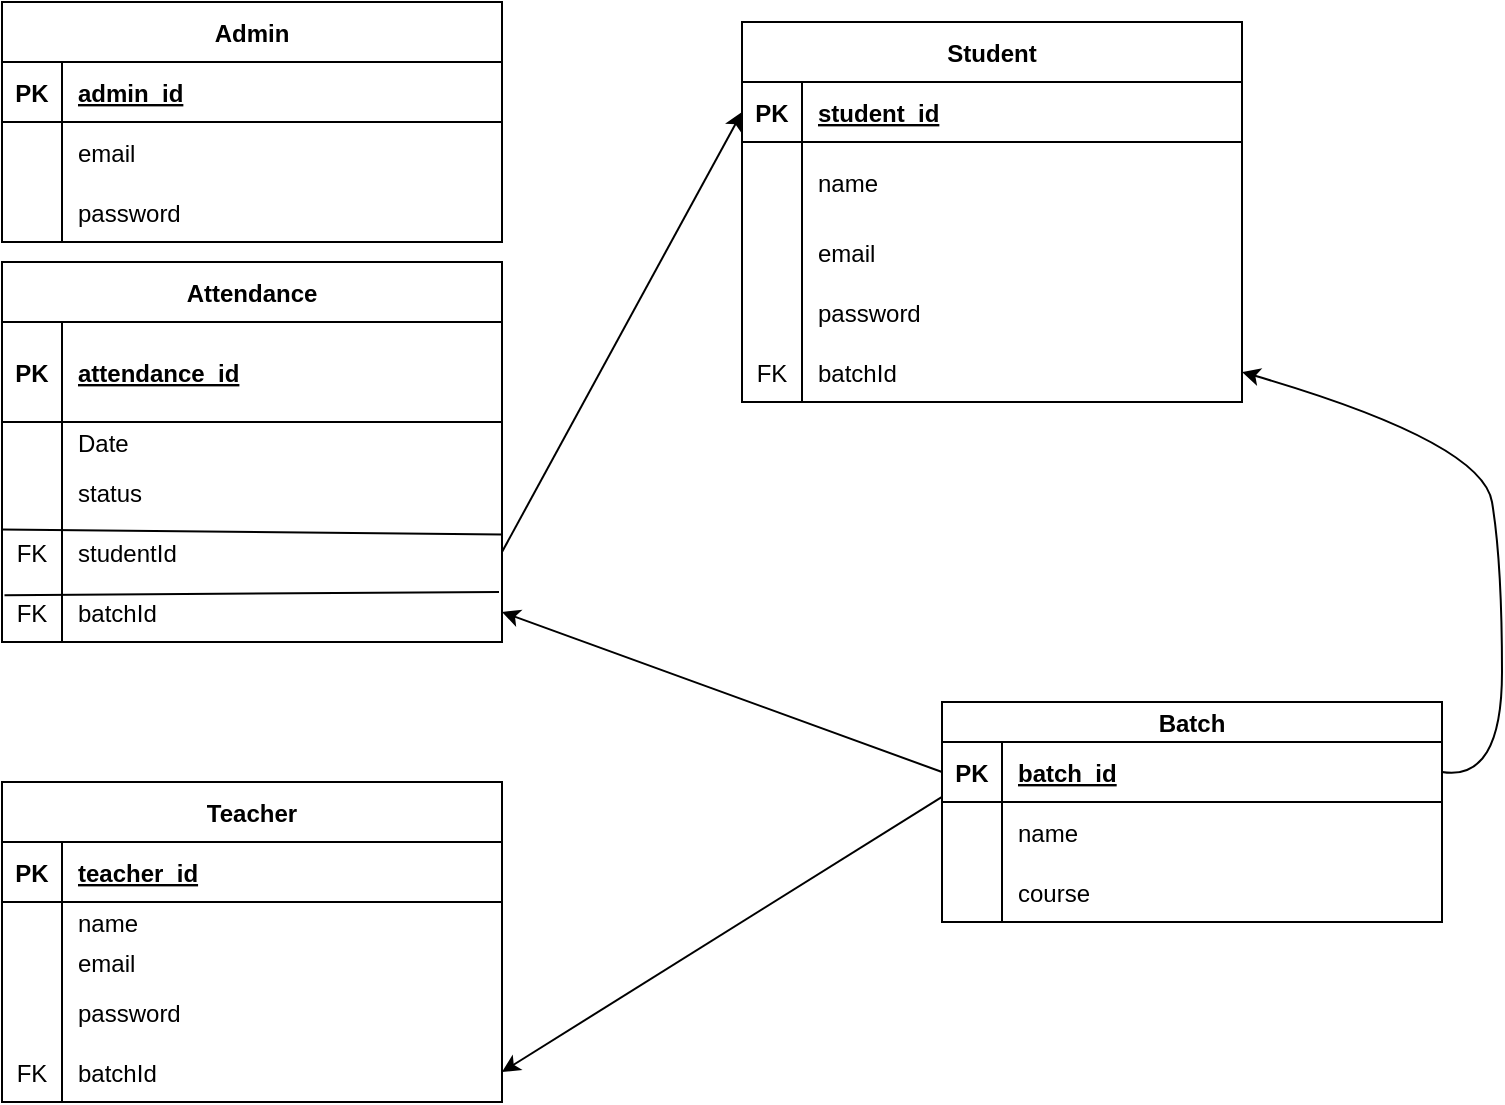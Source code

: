 <mxfile version="21.5.0" type="device">
  <diagram id="R2lEEEUBdFMjLlhIrx00" name="Page-1">
    <mxGraphModel dx="1050" dy="587" grid="1" gridSize="10" guides="1" tooltips="1" connect="1" arrows="1" fold="1" page="1" pageScale="1" pageWidth="850" pageHeight="1100" math="0" shadow="0" extFonts="Permanent Marker^https://fonts.googleapis.com/css?family=Permanent+Marker">
      <root>
        <mxCell id="0" />
        <mxCell id="1" parent="0" />
        <mxCell id="C-vyLk0tnHw3VtMMgP7b-13" value="Student" style="shape=table;startSize=30;container=1;collapsible=1;childLayout=tableLayout;fixedRows=1;rowLines=0;fontStyle=1;align=center;resizeLast=1;" parent="1" vertex="1">
          <mxGeometry x="450" y="30" width="250" height="190" as="geometry" />
        </mxCell>
        <mxCell id="C-vyLk0tnHw3VtMMgP7b-14" value="" style="shape=partialRectangle;collapsible=0;dropTarget=0;pointerEvents=0;fillColor=none;points=[[0,0.5],[1,0.5]];portConstraint=eastwest;top=0;left=0;right=0;bottom=1;" parent="C-vyLk0tnHw3VtMMgP7b-13" vertex="1">
          <mxGeometry y="30" width="250" height="30" as="geometry" />
        </mxCell>
        <mxCell id="C-vyLk0tnHw3VtMMgP7b-15" value="PK" style="shape=partialRectangle;overflow=hidden;connectable=0;fillColor=none;top=0;left=0;bottom=0;right=0;fontStyle=1;" parent="C-vyLk0tnHw3VtMMgP7b-14" vertex="1">
          <mxGeometry width="30" height="30" as="geometry">
            <mxRectangle width="30" height="30" as="alternateBounds" />
          </mxGeometry>
        </mxCell>
        <mxCell id="C-vyLk0tnHw3VtMMgP7b-16" value="student_id" style="shape=partialRectangle;overflow=hidden;connectable=0;fillColor=none;top=0;left=0;bottom=0;right=0;align=left;spacingLeft=6;fontStyle=5;" parent="C-vyLk0tnHw3VtMMgP7b-14" vertex="1">
          <mxGeometry x="30" width="220" height="30" as="geometry">
            <mxRectangle width="220" height="30" as="alternateBounds" />
          </mxGeometry>
        </mxCell>
        <mxCell id="C-vyLk0tnHw3VtMMgP7b-17" value="" style="shape=partialRectangle;collapsible=0;dropTarget=0;pointerEvents=0;fillColor=none;points=[[0,0.5],[1,0.5]];portConstraint=eastwest;top=0;left=0;right=0;bottom=0;" parent="C-vyLk0tnHw3VtMMgP7b-13" vertex="1">
          <mxGeometry y="60" width="250" height="40" as="geometry" />
        </mxCell>
        <mxCell id="C-vyLk0tnHw3VtMMgP7b-18" value="" style="shape=partialRectangle;overflow=hidden;connectable=0;fillColor=none;top=0;left=0;bottom=0;right=0;" parent="C-vyLk0tnHw3VtMMgP7b-17" vertex="1">
          <mxGeometry width="30" height="40" as="geometry">
            <mxRectangle width="30" height="40" as="alternateBounds" />
          </mxGeometry>
        </mxCell>
        <mxCell id="C-vyLk0tnHw3VtMMgP7b-19" value="name" style="shape=partialRectangle;overflow=hidden;connectable=0;fillColor=none;top=0;left=0;bottom=0;right=0;align=left;spacingLeft=6;" parent="C-vyLk0tnHw3VtMMgP7b-17" vertex="1">
          <mxGeometry x="30" width="220" height="40" as="geometry">
            <mxRectangle width="220" height="40" as="alternateBounds" />
          </mxGeometry>
        </mxCell>
        <mxCell id="C-vyLk0tnHw3VtMMgP7b-20" value="" style="shape=partialRectangle;collapsible=0;dropTarget=0;pointerEvents=0;fillColor=none;points=[[0,0.5],[1,0.5]];portConstraint=eastwest;top=0;left=0;right=0;bottom=0;" parent="C-vyLk0tnHw3VtMMgP7b-13" vertex="1">
          <mxGeometry y="100" width="250" height="30" as="geometry" />
        </mxCell>
        <mxCell id="C-vyLk0tnHw3VtMMgP7b-21" value="" style="shape=partialRectangle;overflow=hidden;connectable=0;fillColor=none;top=0;left=0;bottom=0;right=0;" parent="C-vyLk0tnHw3VtMMgP7b-20" vertex="1">
          <mxGeometry width="30" height="30" as="geometry">
            <mxRectangle width="30" height="30" as="alternateBounds" />
          </mxGeometry>
        </mxCell>
        <mxCell id="C-vyLk0tnHw3VtMMgP7b-22" value="email" style="shape=partialRectangle;overflow=hidden;connectable=0;fillColor=none;top=0;left=0;bottom=0;right=0;align=left;spacingLeft=6;" parent="C-vyLk0tnHw3VtMMgP7b-20" vertex="1">
          <mxGeometry x="30" width="220" height="30" as="geometry">
            <mxRectangle width="220" height="30" as="alternateBounds" />
          </mxGeometry>
        </mxCell>
        <mxCell id="_tMUHKQVkw8vl4iMvuYy-37" value="" style="shape=partialRectangle;collapsible=0;dropTarget=0;pointerEvents=0;fillColor=none;points=[[0,0.5],[1,0.5]];portConstraint=eastwest;top=0;left=0;right=0;bottom=0;" parent="C-vyLk0tnHw3VtMMgP7b-13" vertex="1">
          <mxGeometry y="130" width="250" height="30" as="geometry" />
        </mxCell>
        <mxCell id="_tMUHKQVkw8vl4iMvuYy-38" value="" style="shape=partialRectangle;overflow=hidden;connectable=0;fillColor=none;top=0;left=0;bottom=0;right=0;" parent="_tMUHKQVkw8vl4iMvuYy-37" vertex="1">
          <mxGeometry width="30" height="30" as="geometry">
            <mxRectangle width="30" height="30" as="alternateBounds" />
          </mxGeometry>
        </mxCell>
        <mxCell id="_tMUHKQVkw8vl4iMvuYy-39" value="password" style="shape=partialRectangle;overflow=hidden;connectable=0;fillColor=none;top=0;left=0;bottom=0;right=0;align=left;spacingLeft=6;" parent="_tMUHKQVkw8vl4iMvuYy-37" vertex="1">
          <mxGeometry x="30" width="220" height="30" as="geometry">
            <mxRectangle width="220" height="30" as="alternateBounds" />
          </mxGeometry>
        </mxCell>
        <mxCell id="_tMUHKQVkw8vl4iMvuYy-40" value="" style="shape=partialRectangle;collapsible=0;dropTarget=0;pointerEvents=0;fillColor=none;points=[[0,0.5],[1,0.5]];portConstraint=eastwest;top=0;left=0;right=0;bottom=0;" parent="C-vyLk0tnHw3VtMMgP7b-13" vertex="1">
          <mxGeometry y="160" width="250" height="30" as="geometry" />
        </mxCell>
        <mxCell id="_tMUHKQVkw8vl4iMvuYy-41" value="FK" style="shape=partialRectangle;overflow=hidden;connectable=0;fillColor=none;top=0;left=0;bottom=0;right=0;" parent="_tMUHKQVkw8vl4iMvuYy-40" vertex="1">
          <mxGeometry width="30" height="30" as="geometry">
            <mxRectangle width="30" height="30" as="alternateBounds" />
          </mxGeometry>
        </mxCell>
        <mxCell id="_tMUHKQVkw8vl4iMvuYy-42" value="batchId" style="shape=partialRectangle;overflow=hidden;connectable=0;fillColor=none;top=0;left=0;bottom=0;right=0;align=left;spacingLeft=6;" parent="_tMUHKQVkw8vl4iMvuYy-40" vertex="1">
          <mxGeometry x="30" width="220" height="30" as="geometry">
            <mxRectangle width="220" height="30" as="alternateBounds" />
          </mxGeometry>
        </mxCell>
        <mxCell id="C-vyLk0tnHw3VtMMgP7b-23" value="Admin" style="shape=table;startSize=30;container=1;collapsible=1;childLayout=tableLayout;fixedRows=1;rowLines=0;fontStyle=1;align=center;resizeLast=1;" parent="1" vertex="1">
          <mxGeometry x="80" y="20" width="250" height="120" as="geometry" />
        </mxCell>
        <mxCell id="C-vyLk0tnHw3VtMMgP7b-24" value="" style="shape=partialRectangle;collapsible=0;dropTarget=0;pointerEvents=0;fillColor=none;points=[[0,0.5],[1,0.5]];portConstraint=eastwest;top=0;left=0;right=0;bottom=1;" parent="C-vyLk0tnHw3VtMMgP7b-23" vertex="1">
          <mxGeometry y="30" width="250" height="30" as="geometry" />
        </mxCell>
        <mxCell id="C-vyLk0tnHw3VtMMgP7b-25" value="PK" style="shape=partialRectangle;overflow=hidden;connectable=0;fillColor=none;top=0;left=0;bottom=0;right=0;fontStyle=1;" parent="C-vyLk0tnHw3VtMMgP7b-24" vertex="1">
          <mxGeometry width="30" height="30" as="geometry">
            <mxRectangle width="30" height="30" as="alternateBounds" />
          </mxGeometry>
        </mxCell>
        <mxCell id="C-vyLk0tnHw3VtMMgP7b-26" value="admin_id" style="shape=partialRectangle;overflow=hidden;connectable=0;fillColor=none;top=0;left=0;bottom=0;right=0;align=left;spacingLeft=6;fontStyle=5;" parent="C-vyLk0tnHw3VtMMgP7b-24" vertex="1">
          <mxGeometry x="30" width="220" height="30" as="geometry">
            <mxRectangle width="220" height="30" as="alternateBounds" />
          </mxGeometry>
        </mxCell>
        <mxCell id="C-vyLk0tnHw3VtMMgP7b-27" value="" style="shape=partialRectangle;collapsible=0;dropTarget=0;pointerEvents=0;fillColor=none;points=[[0,0.5],[1,0.5]];portConstraint=eastwest;top=0;left=0;right=0;bottom=0;" parent="C-vyLk0tnHw3VtMMgP7b-23" vertex="1">
          <mxGeometry y="60" width="250" height="30" as="geometry" />
        </mxCell>
        <mxCell id="C-vyLk0tnHw3VtMMgP7b-28" value="" style="shape=partialRectangle;overflow=hidden;connectable=0;fillColor=none;top=0;left=0;bottom=0;right=0;" parent="C-vyLk0tnHw3VtMMgP7b-27" vertex="1">
          <mxGeometry width="30" height="30" as="geometry">
            <mxRectangle width="30" height="30" as="alternateBounds" />
          </mxGeometry>
        </mxCell>
        <mxCell id="C-vyLk0tnHw3VtMMgP7b-29" value="email" style="shape=partialRectangle;overflow=hidden;connectable=0;fillColor=none;top=0;left=0;bottom=0;right=0;align=left;spacingLeft=6;" parent="C-vyLk0tnHw3VtMMgP7b-27" vertex="1">
          <mxGeometry x="30" width="220" height="30" as="geometry">
            <mxRectangle width="220" height="30" as="alternateBounds" />
          </mxGeometry>
        </mxCell>
        <mxCell id="_tMUHKQVkw8vl4iMvuYy-61" value="" style="shape=partialRectangle;collapsible=0;dropTarget=0;pointerEvents=0;fillColor=none;points=[[0,0.5],[1,0.5]];portConstraint=eastwest;top=0;left=0;right=0;bottom=0;" parent="C-vyLk0tnHw3VtMMgP7b-23" vertex="1">
          <mxGeometry y="90" width="250" height="30" as="geometry" />
        </mxCell>
        <mxCell id="_tMUHKQVkw8vl4iMvuYy-62" value="" style="shape=partialRectangle;overflow=hidden;connectable=0;fillColor=none;top=0;left=0;bottom=0;right=0;" parent="_tMUHKQVkw8vl4iMvuYy-61" vertex="1">
          <mxGeometry width="30" height="30" as="geometry">
            <mxRectangle width="30" height="30" as="alternateBounds" />
          </mxGeometry>
        </mxCell>
        <mxCell id="_tMUHKQVkw8vl4iMvuYy-63" value="password" style="shape=partialRectangle;overflow=hidden;connectable=0;fillColor=none;top=0;left=0;bottom=0;right=0;align=left;spacingLeft=6;" parent="_tMUHKQVkw8vl4iMvuYy-61" vertex="1">
          <mxGeometry x="30" width="220" height="30" as="geometry">
            <mxRectangle width="220" height="30" as="alternateBounds" />
          </mxGeometry>
        </mxCell>
        <mxCell id="_tMUHKQVkw8vl4iMvuYy-1" value="Attendance" style="shape=table;startSize=30;container=1;collapsible=1;childLayout=tableLayout;fixedRows=1;rowLines=0;fontStyle=1;align=center;resizeLast=1;" parent="1" vertex="1">
          <mxGeometry x="80" y="150" width="250" height="190" as="geometry" />
        </mxCell>
        <mxCell id="_tMUHKQVkw8vl4iMvuYy-2" value="" style="shape=partialRectangle;collapsible=0;dropTarget=0;pointerEvents=0;fillColor=none;points=[[0,0.5],[1,0.5]];portConstraint=eastwest;top=0;left=0;right=0;bottom=1;" parent="_tMUHKQVkw8vl4iMvuYy-1" vertex="1">
          <mxGeometry y="30" width="250" height="50" as="geometry" />
        </mxCell>
        <mxCell id="_tMUHKQVkw8vl4iMvuYy-3" value="PK" style="shape=partialRectangle;overflow=hidden;connectable=0;fillColor=none;top=0;left=0;bottom=0;right=0;fontStyle=1;" parent="_tMUHKQVkw8vl4iMvuYy-2" vertex="1">
          <mxGeometry width="30" height="50" as="geometry">
            <mxRectangle width="30" height="50" as="alternateBounds" />
          </mxGeometry>
        </mxCell>
        <mxCell id="_tMUHKQVkw8vl4iMvuYy-4" value="attendance_id" style="shape=partialRectangle;overflow=hidden;connectable=0;fillColor=none;top=0;left=0;bottom=0;right=0;align=left;spacingLeft=6;fontStyle=5;" parent="_tMUHKQVkw8vl4iMvuYy-2" vertex="1">
          <mxGeometry x="30" width="220" height="50" as="geometry">
            <mxRectangle width="220" height="50" as="alternateBounds" />
          </mxGeometry>
        </mxCell>
        <mxCell id="_tMUHKQVkw8vl4iMvuYy-5" value="" style="shape=partialRectangle;collapsible=0;dropTarget=0;pointerEvents=0;fillColor=none;points=[[0,0.5],[1,0.5]];portConstraint=eastwest;top=0;left=0;right=0;bottom=0;" parent="_tMUHKQVkw8vl4iMvuYy-1" vertex="1">
          <mxGeometry y="80" width="250" height="20" as="geometry" />
        </mxCell>
        <mxCell id="_tMUHKQVkw8vl4iMvuYy-6" value="" style="shape=partialRectangle;overflow=hidden;connectable=0;fillColor=none;top=0;left=0;bottom=0;right=0;" parent="_tMUHKQVkw8vl4iMvuYy-5" vertex="1">
          <mxGeometry width="30" height="20" as="geometry">
            <mxRectangle width="30" height="20" as="alternateBounds" />
          </mxGeometry>
        </mxCell>
        <mxCell id="_tMUHKQVkw8vl4iMvuYy-7" value="Date   " style="shape=partialRectangle;overflow=hidden;connectable=0;fillColor=none;top=0;left=0;bottom=0;right=0;align=left;spacingLeft=6;" parent="_tMUHKQVkw8vl4iMvuYy-5" vertex="1">
          <mxGeometry x="30" width="220" height="20" as="geometry">
            <mxRectangle width="220" height="20" as="alternateBounds" />
          </mxGeometry>
        </mxCell>
        <mxCell id="_tMUHKQVkw8vl4iMvuYy-8" value="" style="shape=partialRectangle;collapsible=0;dropTarget=0;pointerEvents=0;fillColor=none;points=[[0,0.5],[1,0.5]];portConstraint=eastwest;top=0;left=0;right=0;bottom=0;" parent="_tMUHKQVkw8vl4iMvuYy-1" vertex="1">
          <mxGeometry y="100" width="250" height="30" as="geometry" />
        </mxCell>
        <mxCell id="_tMUHKQVkw8vl4iMvuYy-9" value="" style="shape=partialRectangle;overflow=hidden;connectable=0;fillColor=none;top=0;left=0;bottom=0;right=0;" parent="_tMUHKQVkw8vl4iMvuYy-8" vertex="1">
          <mxGeometry width="30" height="30" as="geometry">
            <mxRectangle width="30" height="30" as="alternateBounds" />
          </mxGeometry>
        </mxCell>
        <mxCell id="_tMUHKQVkw8vl4iMvuYy-10" value="status" style="shape=partialRectangle;overflow=hidden;connectable=0;fillColor=none;top=0;left=0;bottom=0;right=0;align=left;spacingLeft=6;" parent="_tMUHKQVkw8vl4iMvuYy-8" vertex="1">
          <mxGeometry x="30" width="220" height="30" as="geometry">
            <mxRectangle width="220" height="30" as="alternateBounds" />
          </mxGeometry>
        </mxCell>
        <mxCell id="_tMUHKQVkw8vl4iMvuYy-21" value="" style="shape=partialRectangle;collapsible=0;dropTarget=0;pointerEvents=0;fillColor=none;points=[[0,0.5],[1,0.5]];portConstraint=eastwest;top=0;left=0;right=0;bottom=0;" parent="_tMUHKQVkw8vl4iMvuYy-1" vertex="1">
          <mxGeometry y="130" width="250" height="30" as="geometry" />
        </mxCell>
        <mxCell id="_tMUHKQVkw8vl4iMvuYy-22" value="FK" style="shape=partialRectangle;overflow=hidden;connectable=0;fillColor=none;top=0;left=0;bottom=0;right=0;" parent="_tMUHKQVkw8vl4iMvuYy-21" vertex="1">
          <mxGeometry width="30" height="30" as="geometry">
            <mxRectangle width="30" height="30" as="alternateBounds" />
          </mxGeometry>
        </mxCell>
        <mxCell id="_tMUHKQVkw8vl4iMvuYy-23" value="studentId" style="shape=partialRectangle;overflow=hidden;connectable=0;fillColor=none;top=0;left=0;bottom=0;right=0;align=left;spacingLeft=6;" parent="_tMUHKQVkw8vl4iMvuYy-21" vertex="1">
          <mxGeometry x="30" width="220" height="30" as="geometry">
            <mxRectangle width="220" height="30" as="alternateBounds" />
          </mxGeometry>
        </mxCell>
        <mxCell id="_tMUHKQVkw8vl4iMvuYy-24" value="" style="shape=partialRectangle;collapsible=0;dropTarget=0;pointerEvents=0;fillColor=none;points=[[0,0.5],[1,0.5]];portConstraint=eastwest;top=0;left=0;right=0;bottom=0;" parent="_tMUHKQVkw8vl4iMvuYy-1" vertex="1">
          <mxGeometry y="160" width="250" height="30" as="geometry" />
        </mxCell>
        <mxCell id="_tMUHKQVkw8vl4iMvuYy-25" value="FK" style="shape=partialRectangle;overflow=hidden;connectable=0;fillColor=none;top=0;left=0;bottom=0;right=0;" parent="_tMUHKQVkw8vl4iMvuYy-24" vertex="1">
          <mxGeometry width="30" height="30" as="geometry">
            <mxRectangle width="30" height="30" as="alternateBounds" />
          </mxGeometry>
        </mxCell>
        <mxCell id="_tMUHKQVkw8vl4iMvuYy-26" value="batchId" style="shape=partialRectangle;overflow=hidden;connectable=0;fillColor=none;top=0;left=0;bottom=0;right=0;align=left;spacingLeft=6;" parent="_tMUHKQVkw8vl4iMvuYy-24" vertex="1">
          <mxGeometry x="30" width="220" height="30" as="geometry">
            <mxRectangle width="220" height="30" as="alternateBounds" />
          </mxGeometry>
        </mxCell>
        <mxCell id="_tMUHKQVkw8vl4iMvuYy-71" value="" style="endArrow=none;html=1;rounded=0;exitX=-0.002;exitY=0.127;exitDx=0;exitDy=0;exitPerimeter=0;entryX=1;entryY=0.207;entryDx=0;entryDy=0;entryPerimeter=0;" parent="_tMUHKQVkw8vl4iMvuYy-1" source="_tMUHKQVkw8vl4iMvuYy-21" target="_tMUHKQVkw8vl4iMvuYy-21" edge="1">
          <mxGeometry width="50" height="50" relative="1" as="geometry">
            <mxPoint x="380" y="150" as="sourcePoint" />
            <mxPoint x="240" y="134" as="targetPoint" />
          </mxGeometry>
        </mxCell>
        <mxCell id="_tMUHKQVkw8vl4iMvuYy-72" value="" style="endArrow=none;html=1;rounded=0;exitX=0.005;exitY=0.22;exitDx=0;exitDy=0;exitPerimeter=0;entryX=0.994;entryY=0.167;entryDx=0;entryDy=0;entryPerimeter=0;" parent="_tMUHKQVkw8vl4iMvuYy-1" source="_tMUHKQVkw8vl4iMvuYy-24" target="_tMUHKQVkw8vl4iMvuYy-24" edge="1">
          <mxGeometry width="50" height="50" relative="1" as="geometry">
            <mxPoint x="10" y="144" as="sourcePoint" />
            <mxPoint x="260" y="146" as="targetPoint" />
            <Array as="points" />
          </mxGeometry>
        </mxCell>
        <mxCell id="_tMUHKQVkw8vl4iMvuYy-27" value="Batch" style="shape=table;startSize=20;container=1;collapsible=1;childLayout=tableLayout;fixedRows=1;rowLines=0;fontStyle=1;align=center;resizeLast=1;" parent="1" vertex="1">
          <mxGeometry x="550" y="370" width="250" height="110" as="geometry" />
        </mxCell>
        <mxCell id="_tMUHKQVkw8vl4iMvuYy-28" value="" style="shape=partialRectangle;collapsible=0;dropTarget=0;pointerEvents=0;fillColor=none;points=[[0,0.5],[1,0.5]];portConstraint=eastwest;top=0;left=0;right=0;bottom=1;" parent="_tMUHKQVkw8vl4iMvuYy-27" vertex="1">
          <mxGeometry y="20" width="250" height="30" as="geometry" />
        </mxCell>
        <mxCell id="_tMUHKQVkw8vl4iMvuYy-29" value="PK" style="shape=partialRectangle;overflow=hidden;connectable=0;fillColor=none;top=0;left=0;bottom=0;right=0;fontStyle=1;" parent="_tMUHKQVkw8vl4iMvuYy-28" vertex="1">
          <mxGeometry width="30" height="30" as="geometry">
            <mxRectangle width="30" height="30" as="alternateBounds" />
          </mxGeometry>
        </mxCell>
        <mxCell id="_tMUHKQVkw8vl4iMvuYy-30" value="batch_id" style="shape=partialRectangle;overflow=hidden;connectable=0;fillColor=none;top=0;left=0;bottom=0;right=0;align=left;spacingLeft=6;fontStyle=5;" parent="_tMUHKQVkw8vl4iMvuYy-28" vertex="1">
          <mxGeometry x="30" width="220" height="30" as="geometry">
            <mxRectangle width="220" height="30" as="alternateBounds" />
          </mxGeometry>
        </mxCell>
        <mxCell id="_tMUHKQVkw8vl4iMvuYy-31" value="" style="shape=partialRectangle;collapsible=0;dropTarget=0;pointerEvents=0;fillColor=none;points=[[0,0.5],[1,0.5]];portConstraint=eastwest;top=0;left=0;right=0;bottom=0;" parent="_tMUHKQVkw8vl4iMvuYy-27" vertex="1">
          <mxGeometry y="50" width="250" height="30" as="geometry" />
        </mxCell>
        <mxCell id="_tMUHKQVkw8vl4iMvuYy-32" value="" style="shape=partialRectangle;overflow=hidden;connectable=0;fillColor=none;top=0;left=0;bottom=0;right=0;" parent="_tMUHKQVkw8vl4iMvuYy-31" vertex="1">
          <mxGeometry width="30" height="30" as="geometry">
            <mxRectangle width="30" height="30" as="alternateBounds" />
          </mxGeometry>
        </mxCell>
        <mxCell id="_tMUHKQVkw8vl4iMvuYy-33" value="name" style="shape=partialRectangle;overflow=hidden;connectable=0;fillColor=none;top=0;left=0;bottom=0;right=0;align=left;spacingLeft=6;" parent="_tMUHKQVkw8vl4iMvuYy-31" vertex="1">
          <mxGeometry x="30" width="220" height="30" as="geometry">
            <mxRectangle width="220" height="30" as="alternateBounds" />
          </mxGeometry>
        </mxCell>
        <mxCell id="_tMUHKQVkw8vl4iMvuYy-34" value="" style="shape=partialRectangle;collapsible=0;dropTarget=0;pointerEvents=0;fillColor=none;points=[[0,0.5],[1,0.5]];portConstraint=eastwest;top=0;left=0;right=0;bottom=0;" parent="_tMUHKQVkw8vl4iMvuYy-27" vertex="1">
          <mxGeometry y="80" width="250" height="30" as="geometry" />
        </mxCell>
        <mxCell id="_tMUHKQVkw8vl4iMvuYy-35" value="" style="shape=partialRectangle;overflow=hidden;connectable=0;fillColor=none;top=0;left=0;bottom=0;right=0;" parent="_tMUHKQVkw8vl4iMvuYy-34" vertex="1">
          <mxGeometry width="30" height="30" as="geometry">
            <mxRectangle width="30" height="30" as="alternateBounds" />
          </mxGeometry>
        </mxCell>
        <mxCell id="_tMUHKQVkw8vl4iMvuYy-36" value="course" style="shape=partialRectangle;overflow=hidden;connectable=0;fillColor=none;top=0;left=0;bottom=0;right=0;align=left;spacingLeft=6;" parent="_tMUHKQVkw8vl4iMvuYy-34" vertex="1">
          <mxGeometry x="30" width="220" height="30" as="geometry">
            <mxRectangle width="220" height="30" as="alternateBounds" />
          </mxGeometry>
        </mxCell>
        <mxCell id="_tMUHKQVkw8vl4iMvuYy-45" value="Teacher" style="shape=table;startSize=30;container=1;collapsible=1;childLayout=tableLayout;fixedRows=1;rowLines=0;fontStyle=1;align=center;resizeLast=1;" parent="1" vertex="1">
          <mxGeometry x="80" y="410" width="250" height="160" as="geometry" />
        </mxCell>
        <mxCell id="_tMUHKQVkw8vl4iMvuYy-46" value="" style="shape=partialRectangle;collapsible=0;dropTarget=0;pointerEvents=0;fillColor=none;points=[[0,0.5],[1,0.5]];portConstraint=eastwest;top=0;left=0;right=0;bottom=1;" parent="_tMUHKQVkw8vl4iMvuYy-45" vertex="1">
          <mxGeometry y="30" width="250" height="30" as="geometry" />
        </mxCell>
        <mxCell id="_tMUHKQVkw8vl4iMvuYy-47" value="PK" style="shape=partialRectangle;overflow=hidden;connectable=0;fillColor=none;top=0;left=0;bottom=0;right=0;fontStyle=1;" parent="_tMUHKQVkw8vl4iMvuYy-46" vertex="1">
          <mxGeometry width="30" height="30" as="geometry">
            <mxRectangle width="30" height="30" as="alternateBounds" />
          </mxGeometry>
        </mxCell>
        <mxCell id="_tMUHKQVkw8vl4iMvuYy-48" value="teacher_id" style="shape=partialRectangle;overflow=hidden;connectable=0;fillColor=none;top=0;left=0;bottom=0;right=0;align=left;spacingLeft=6;fontStyle=5;" parent="_tMUHKQVkw8vl4iMvuYy-46" vertex="1">
          <mxGeometry x="30" width="220" height="30" as="geometry">
            <mxRectangle width="220" height="30" as="alternateBounds" />
          </mxGeometry>
        </mxCell>
        <mxCell id="_tMUHKQVkw8vl4iMvuYy-49" value="" style="shape=partialRectangle;collapsible=0;dropTarget=0;pointerEvents=0;fillColor=none;points=[[0,0.5],[1,0.5]];portConstraint=eastwest;top=0;left=0;right=0;bottom=0;" parent="_tMUHKQVkw8vl4iMvuYy-45" vertex="1">
          <mxGeometry y="60" width="250" height="20" as="geometry" />
        </mxCell>
        <mxCell id="_tMUHKQVkw8vl4iMvuYy-50" value="" style="shape=partialRectangle;overflow=hidden;connectable=0;fillColor=none;top=0;left=0;bottom=0;right=0;" parent="_tMUHKQVkw8vl4iMvuYy-49" vertex="1">
          <mxGeometry width="30" height="20" as="geometry">
            <mxRectangle width="30" height="20" as="alternateBounds" />
          </mxGeometry>
        </mxCell>
        <mxCell id="_tMUHKQVkw8vl4iMvuYy-51" value="name" style="shape=partialRectangle;overflow=hidden;connectable=0;fillColor=none;top=0;left=0;bottom=0;right=0;align=left;spacingLeft=6;" parent="_tMUHKQVkw8vl4iMvuYy-49" vertex="1">
          <mxGeometry x="30" width="220" height="20" as="geometry">
            <mxRectangle width="220" height="20" as="alternateBounds" />
          </mxGeometry>
        </mxCell>
        <mxCell id="_tMUHKQVkw8vl4iMvuYy-52" value="" style="shape=partialRectangle;collapsible=0;dropTarget=0;pointerEvents=0;fillColor=none;points=[[0,0.5],[1,0.5]];portConstraint=eastwest;top=0;left=0;right=0;bottom=0;" parent="_tMUHKQVkw8vl4iMvuYy-45" vertex="1">
          <mxGeometry y="80" width="250" height="20" as="geometry" />
        </mxCell>
        <mxCell id="_tMUHKQVkw8vl4iMvuYy-53" value="" style="shape=partialRectangle;overflow=hidden;connectable=0;fillColor=none;top=0;left=0;bottom=0;right=0;" parent="_tMUHKQVkw8vl4iMvuYy-52" vertex="1">
          <mxGeometry width="30" height="20" as="geometry">
            <mxRectangle width="30" height="20" as="alternateBounds" />
          </mxGeometry>
        </mxCell>
        <mxCell id="_tMUHKQVkw8vl4iMvuYy-54" value="email" style="shape=partialRectangle;overflow=hidden;connectable=0;fillColor=none;top=0;left=0;bottom=0;right=0;align=left;spacingLeft=6;" parent="_tMUHKQVkw8vl4iMvuYy-52" vertex="1">
          <mxGeometry x="30" width="220" height="20" as="geometry">
            <mxRectangle width="220" height="20" as="alternateBounds" />
          </mxGeometry>
        </mxCell>
        <mxCell id="_tMUHKQVkw8vl4iMvuYy-55" value="" style="shape=partialRectangle;collapsible=0;dropTarget=0;pointerEvents=0;fillColor=none;points=[[0,0.5],[1,0.5]];portConstraint=eastwest;top=0;left=0;right=0;bottom=0;" parent="_tMUHKQVkw8vl4iMvuYy-45" vertex="1">
          <mxGeometry y="100" width="250" height="30" as="geometry" />
        </mxCell>
        <mxCell id="_tMUHKQVkw8vl4iMvuYy-56" value="" style="shape=partialRectangle;overflow=hidden;connectable=0;fillColor=none;top=0;left=0;bottom=0;right=0;" parent="_tMUHKQVkw8vl4iMvuYy-55" vertex="1">
          <mxGeometry width="30" height="30" as="geometry">
            <mxRectangle width="30" height="30" as="alternateBounds" />
          </mxGeometry>
        </mxCell>
        <mxCell id="_tMUHKQVkw8vl4iMvuYy-57" value="password" style="shape=partialRectangle;overflow=hidden;connectable=0;fillColor=none;top=0;left=0;bottom=0;right=0;align=left;spacingLeft=6;" parent="_tMUHKQVkw8vl4iMvuYy-55" vertex="1">
          <mxGeometry x="30" width="220" height="30" as="geometry">
            <mxRectangle width="220" height="30" as="alternateBounds" />
          </mxGeometry>
        </mxCell>
        <mxCell id="_tMUHKQVkw8vl4iMvuYy-58" value="" style="shape=partialRectangle;collapsible=0;dropTarget=0;pointerEvents=0;fillColor=none;points=[[0,0.5],[1,0.5]];portConstraint=eastwest;top=0;left=0;right=0;bottom=0;" parent="_tMUHKQVkw8vl4iMvuYy-45" vertex="1">
          <mxGeometry y="130" width="250" height="30" as="geometry" />
        </mxCell>
        <mxCell id="_tMUHKQVkw8vl4iMvuYy-59" value="FK" style="shape=partialRectangle;overflow=hidden;connectable=0;fillColor=none;top=0;left=0;bottom=0;right=0;" parent="_tMUHKQVkw8vl4iMvuYy-58" vertex="1">
          <mxGeometry width="30" height="30" as="geometry">
            <mxRectangle width="30" height="30" as="alternateBounds" />
          </mxGeometry>
        </mxCell>
        <mxCell id="_tMUHKQVkw8vl4iMvuYy-60" value="batchId" style="shape=partialRectangle;overflow=hidden;connectable=0;fillColor=none;top=0;left=0;bottom=0;right=0;align=left;spacingLeft=6;" parent="_tMUHKQVkw8vl4iMvuYy-58" vertex="1">
          <mxGeometry x="30" width="220" height="30" as="geometry">
            <mxRectangle width="220" height="30" as="alternateBounds" />
          </mxGeometry>
        </mxCell>
        <mxCell id="_tMUHKQVkw8vl4iMvuYy-67" value="" style="curved=1;endArrow=classic;html=1;rounded=0;exitX=1;exitY=0.5;exitDx=0;exitDy=0;entryX=1;entryY=0.5;entryDx=0;entryDy=0;" parent="1" source="_tMUHKQVkw8vl4iMvuYy-28" target="_tMUHKQVkw8vl4iMvuYy-40" edge="1">
          <mxGeometry width="50" height="50" relative="1" as="geometry">
            <mxPoint x="980" y="380" as="sourcePoint" />
            <mxPoint x="880" y="180" as="targetPoint" />
            <Array as="points">
              <mxPoint x="830" y="410" />
              <mxPoint x="830" y="300" />
              <mxPoint x="820" y="240" />
            </Array>
          </mxGeometry>
        </mxCell>
        <mxCell id="_tMUHKQVkw8vl4iMvuYy-68" value="" style="endArrow=classic;html=1;rounded=0;exitX=0;exitY=0.5;exitDx=0;exitDy=0;entryX=1;entryY=0.5;entryDx=0;entryDy=0;" parent="1" source="_tMUHKQVkw8vl4iMvuYy-28" target="_tMUHKQVkw8vl4iMvuYy-24" edge="1">
          <mxGeometry width="50" height="50" relative="1" as="geometry">
            <mxPoint x="460" y="320" as="sourcePoint" />
            <mxPoint x="510" y="270" as="targetPoint" />
          </mxGeometry>
        </mxCell>
        <mxCell id="_tMUHKQVkw8vl4iMvuYy-69" value="" style="endArrow=classic;html=1;rounded=0;exitX=0;exitY=-0.087;exitDx=0;exitDy=0;entryX=1;entryY=0.5;entryDx=0;entryDy=0;exitPerimeter=0;" parent="1" source="_tMUHKQVkw8vl4iMvuYy-31" target="_tMUHKQVkw8vl4iMvuYy-58" edge="1">
          <mxGeometry width="50" height="50" relative="1" as="geometry">
            <mxPoint x="560" y="415" as="sourcePoint" />
            <mxPoint x="340" y="355" as="targetPoint" />
          </mxGeometry>
        </mxCell>
        <mxCell id="_tMUHKQVkw8vl4iMvuYy-70" value="" style="endArrow=classic;html=1;rounded=0;exitX=1;exitY=0.5;exitDx=0;exitDy=0;entryX=0;entryY=0.5;entryDx=0;entryDy=0;" parent="1" source="_tMUHKQVkw8vl4iMvuYy-21" target="C-vyLk0tnHw3VtMMgP7b-14" edge="1">
          <mxGeometry width="50" height="50" relative="1" as="geometry">
            <mxPoint x="460" y="320" as="sourcePoint" />
            <mxPoint x="450" y="210" as="targetPoint" />
          </mxGeometry>
        </mxCell>
      </root>
    </mxGraphModel>
  </diagram>
</mxfile>
